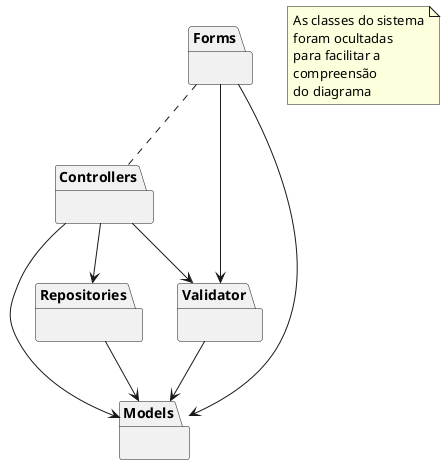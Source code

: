 ﻿@startuml
    package Forms
    {

    }

    package Controllers
    {

    }

    package Models
    {

    }

    package Repositories
    {

    }

    package Validator
    {

    }

Forms .. Controllers
Forms --> Models
Forms --> Validator

Controllers --> Validator
Controllers --> Models
Controllers --> Repositories

Repositories --> Models

Validator --> Models

note as n1
As classes do sistema
foram ocultadas
para facilitar a
compreensão
do diagrama
end note

@enduml